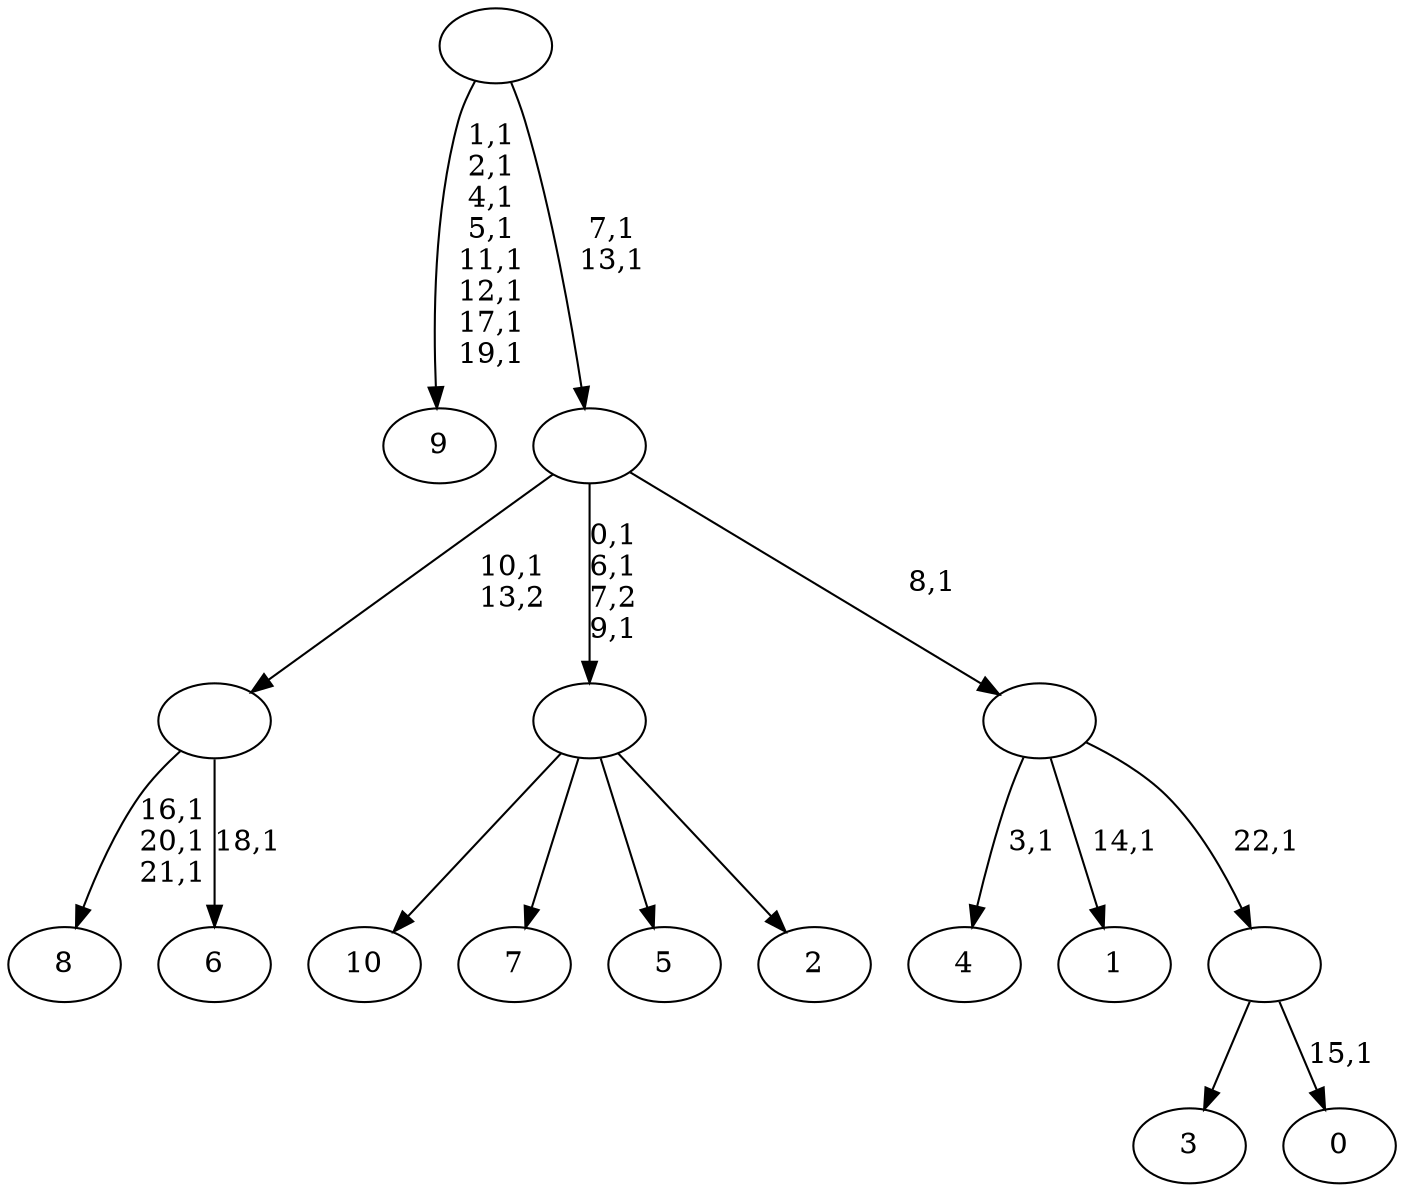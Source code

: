 digraph T {
	34 [label="10"]
	33 [label="9"]
	24 [label="8"]
	20 [label="7"]
	19 [label="6"]
	17 [label=""]
	16 [label="5"]
	15 [label="4"]
	13 [label="3"]
	12 [label="2"]
	11 [label=""]
	8 [label="1"]
	6 [label="0"]
	4 [label=""]
	3 [label=""]
	2 [label=""]
	0 [label=""]
	17 -> 19 [label="18,1"]
	17 -> 24 [label="16,1\n20,1\n21,1"]
	11 -> 34 [label=""]
	11 -> 20 [label=""]
	11 -> 16 [label=""]
	11 -> 12 [label=""]
	4 -> 6 [label="15,1"]
	4 -> 13 [label=""]
	3 -> 8 [label="14,1"]
	3 -> 15 [label="3,1"]
	3 -> 4 [label="22,1"]
	2 -> 11 [label="0,1\n6,1\n7,2\n9,1"]
	2 -> 17 [label="10,1\n13,2"]
	2 -> 3 [label="8,1"]
	0 -> 2 [label="7,1\n13,1"]
	0 -> 33 [label="1,1\n2,1\n4,1\n5,1\n11,1\n12,1\n17,1\n19,1"]
}

